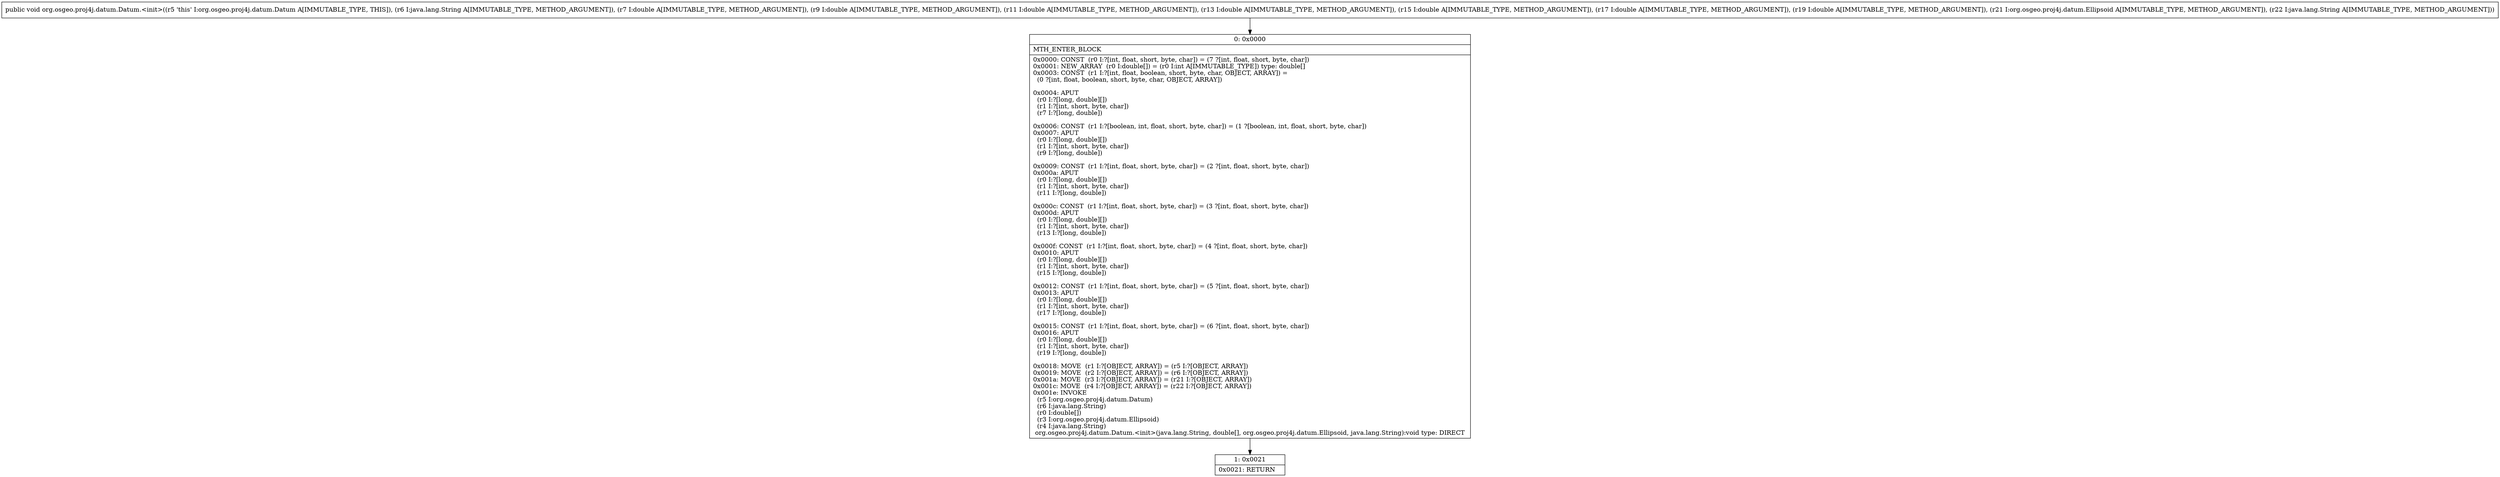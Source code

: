 digraph "CFG fororg.osgeo.proj4j.datum.Datum.\<init\>(Ljava\/lang\/String;DDDDDDDLorg\/osgeo\/proj4j\/datum\/Ellipsoid;Ljava\/lang\/String;)V" {
Node_0 [shape=record,label="{0\:\ 0x0000|MTH_ENTER_BLOCK\l|0x0000: CONST  (r0 I:?[int, float, short, byte, char]) = (7 ?[int, float, short, byte, char]) \l0x0001: NEW_ARRAY  (r0 I:double[]) = (r0 I:int A[IMMUTABLE_TYPE]) type: double[] \l0x0003: CONST  (r1 I:?[int, float, boolean, short, byte, char, OBJECT, ARRAY]) = \l  (0 ?[int, float, boolean, short, byte, char, OBJECT, ARRAY])\l \l0x0004: APUT  \l  (r0 I:?[long, double][])\l  (r1 I:?[int, short, byte, char])\l  (r7 I:?[long, double])\l \l0x0006: CONST  (r1 I:?[boolean, int, float, short, byte, char]) = (1 ?[boolean, int, float, short, byte, char]) \l0x0007: APUT  \l  (r0 I:?[long, double][])\l  (r1 I:?[int, short, byte, char])\l  (r9 I:?[long, double])\l \l0x0009: CONST  (r1 I:?[int, float, short, byte, char]) = (2 ?[int, float, short, byte, char]) \l0x000a: APUT  \l  (r0 I:?[long, double][])\l  (r1 I:?[int, short, byte, char])\l  (r11 I:?[long, double])\l \l0x000c: CONST  (r1 I:?[int, float, short, byte, char]) = (3 ?[int, float, short, byte, char]) \l0x000d: APUT  \l  (r0 I:?[long, double][])\l  (r1 I:?[int, short, byte, char])\l  (r13 I:?[long, double])\l \l0x000f: CONST  (r1 I:?[int, float, short, byte, char]) = (4 ?[int, float, short, byte, char]) \l0x0010: APUT  \l  (r0 I:?[long, double][])\l  (r1 I:?[int, short, byte, char])\l  (r15 I:?[long, double])\l \l0x0012: CONST  (r1 I:?[int, float, short, byte, char]) = (5 ?[int, float, short, byte, char]) \l0x0013: APUT  \l  (r0 I:?[long, double][])\l  (r1 I:?[int, short, byte, char])\l  (r17 I:?[long, double])\l \l0x0015: CONST  (r1 I:?[int, float, short, byte, char]) = (6 ?[int, float, short, byte, char]) \l0x0016: APUT  \l  (r0 I:?[long, double][])\l  (r1 I:?[int, short, byte, char])\l  (r19 I:?[long, double])\l \l0x0018: MOVE  (r1 I:?[OBJECT, ARRAY]) = (r5 I:?[OBJECT, ARRAY]) \l0x0019: MOVE  (r2 I:?[OBJECT, ARRAY]) = (r6 I:?[OBJECT, ARRAY]) \l0x001a: MOVE  (r3 I:?[OBJECT, ARRAY]) = (r21 I:?[OBJECT, ARRAY]) \l0x001c: MOVE  (r4 I:?[OBJECT, ARRAY]) = (r22 I:?[OBJECT, ARRAY]) \l0x001e: INVOKE  \l  (r5 I:org.osgeo.proj4j.datum.Datum)\l  (r6 I:java.lang.String)\l  (r0 I:double[])\l  (r3 I:org.osgeo.proj4j.datum.Ellipsoid)\l  (r4 I:java.lang.String)\l org.osgeo.proj4j.datum.Datum.\<init\>(java.lang.String, double[], org.osgeo.proj4j.datum.Ellipsoid, java.lang.String):void type: DIRECT \l}"];
Node_1 [shape=record,label="{1\:\ 0x0021|0x0021: RETURN   \l}"];
MethodNode[shape=record,label="{public void org.osgeo.proj4j.datum.Datum.\<init\>((r5 'this' I:org.osgeo.proj4j.datum.Datum A[IMMUTABLE_TYPE, THIS]), (r6 I:java.lang.String A[IMMUTABLE_TYPE, METHOD_ARGUMENT]), (r7 I:double A[IMMUTABLE_TYPE, METHOD_ARGUMENT]), (r9 I:double A[IMMUTABLE_TYPE, METHOD_ARGUMENT]), (r11 I:double A[IMMUTABLE_TYPE, METHOD_ARGUMENT]), (r13 I:double A[IMMUTABLE_TYPE, METHOD_ARGUMENT]), (r15 I:double A[IMMUTABLE_TYPE, METHOD_ARGUMENT]), (r17 I:double A[IMMUTABLE_TYPE, METHOD_ARGUMENT]), (r19 I:double A[IMMUTABLE_TYPE, METHOD_ARGUMENT]), (r21 I:org.osgeo.proj4j.datum.Ellipsoid A[IMMUTABLE_TYPE, METHOD_ARGUMENT]), (r22 I:java.lang.String A[IMMUTABLE_TYPE, METHOD_ARGUMENT])) }"];
MethodNode -> Node_0;
Node_0 -> Node_1;
}

